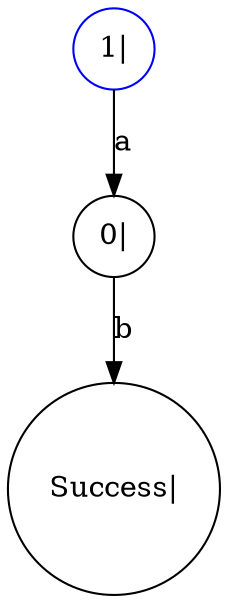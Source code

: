 digraph TestCaseD1 { 0 [shape=circle,label="1|",color="#0000FF"]; 1 [shape=circle,label="0|",color="#000000"]; 2 [shape=circle,label="Success|",color="#000000"]; 0 -> 1[label="a"]; 1 -> 2[label="b"]; }